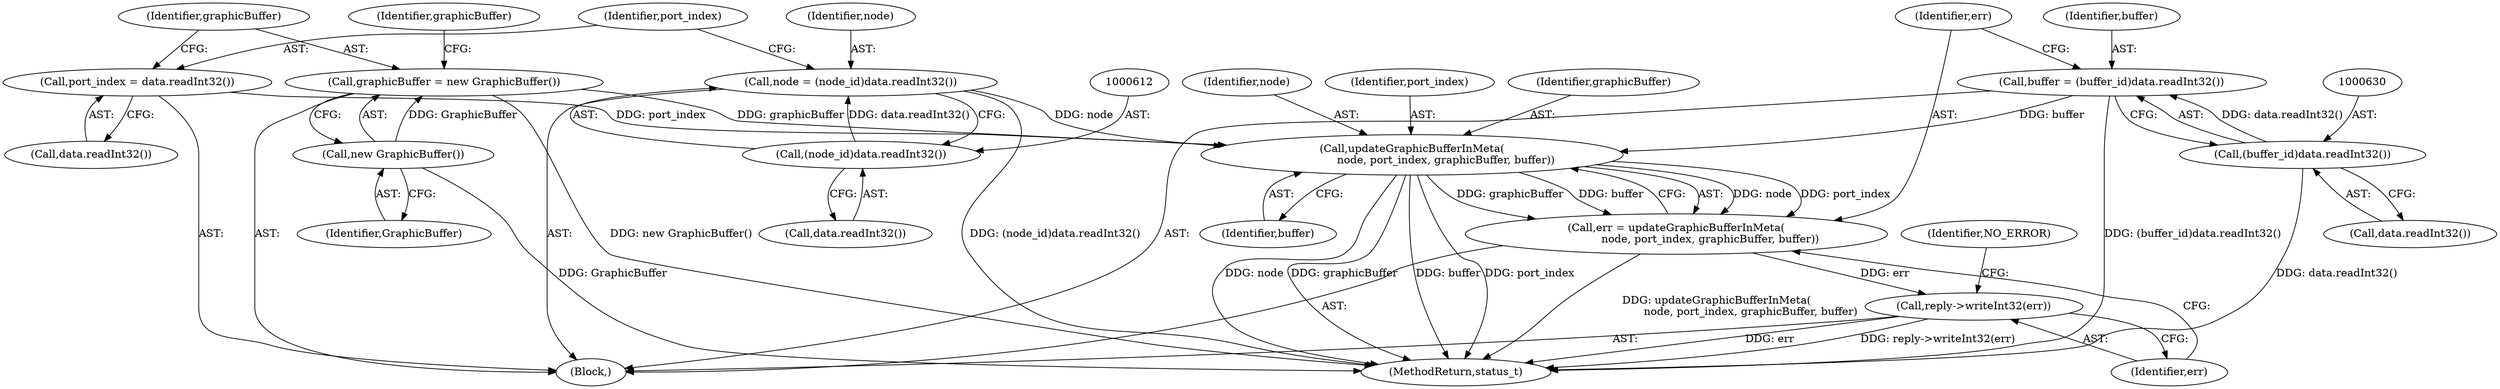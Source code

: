 digraph "0_Android_295c883fe3105b19bcd0f9e07d54c6b589fc5bff@API" {
"1000635" [label="(Call,updateGraphicBufferInMeta(\n                    node, port_index, graphicBuffer, buffer))"];
"1000609" [label="(Call,node = (node_id)data.readInt32())"];
"1000611" [label="(Call,(node_id)data.readInt32())"];
"1000615" [label="(Call,port_index = data.readInt32())"];
"1000619" [label="(Call,graphicBuffer = new GraphicBuffer())"];
"1000621" [label="(Call,new GraphicBuffer())"];
"1000627" [label="(Call,buffer = (buffer_id)data.readInt32())"];
"1000629" [label="(Call,(buffer_id)data.readInt32())"];
"1000633" [label="(Call,err = updateGraphicBufferInMeta(\n                    node, port_index, graphicBuffer, buffer))"];
"1000640" [label="(Call,reply->writeInt32(err))"];
"1000637" [label="(Identifier,port_index)"];
"1000616" [label="(Identifier,port_index)"];
"1000609" [label="(Call,node = (node_id)data.readInt32())"];
"1001214" [label="(MethodReturn,status_t)"];
"1000615" [label="(Call,port_index = data.readInt32())"];
"1000638" [label="(Identifier,graphicBuffer)"];
"1000603" [label="(Block,)"];
"1000633" [label="(Call,err = updateGraphicBufferInMeta(\n                    node, port_index, graphicBuffer, buffer))"];
"1000617" [label="(Call,data.readInt32())"];
"1000610" [label="(Identifier,node)"];
"1000625" [label="(Identifier,graphicBuffer)"];
"1000622" [label="(Identifier,GraphicBuffer)"];
"1000627" [label="(Call,buffer = (buffer_id)data.readInt32())"];
"1000636" [label="(Identifier,node)"];
"1000631" [label="(Call,data.readInt32())"];
"1000620" [label="(Identifier,graphicBuffer)"];
"1000628" [label="(Identifier,buffer)"];
"1000641" [label="(Identifier,err)"];
"1000635" [label="(Call,updateGraphicBufferInMeta(\n                    node, port_index, graphicBuffer, buffer))"];
"1000629" [label="(Call,(buffer_id)data.readInt32())"];
"1000619" [label="(Call,graphicBuffer = new GraphicBuffer())"];
"1000634" [label="(Identifier,err)"];
"1000643" [label="(Identifier,NO_ERROR)"];
"1000621" [label="(Call,new GraphicBuffer())"];
"1000639" [label="(Identifier,buffer)"];
"1000640" [label="(Call,reply->writeInt32(err))"];
"1000613" [label="(Call,data.readInt32())"];
"1000611" [label="(Call,(node_id)data.readInt32())"];
"1000635" -> "1000633"  [label="AST: "];
"1000635" -> "1000639"  [label="CFG: "];
"1000636" -> "1000635"  [label="AST: "];
"1000637" -> "1000635"  [label="AST: "];
"1000638" -> "1000635"  [label="AST: "];
"1000639" -> "1000635"  [label="AST: "];
"1000633" -> "1000635"  [label="CFG: "];
"1000635" -> "1001214"  [label="DDG: graphicBuffer"];
"1000635" -> "1001214"  [label="DDG: buffer"];
"1000635" -> "1001214"  [label="DDG: port_index"];
"1000635" -> "1001214"  [label="DDG: node"];
"1000635" -> "1000633"  [label="DDG: node"];
"1000635" -> "1000633"  [label="DDG: port_index"];
"1000635" -> "1000633"  [label="DDG: graphicBuffer"];
"1000635" -> "1000633"  [label="DDG: buffer"];
"1000609" -> "1000635"  [label="DDG: node"];
"1000615" -> "1000635"  [label="DDG: port_index"];
"1000619" -> "1000635"  [label="DDG: graphicBuffer"];
"1000627" -> "1000635"  [label="DDG: buffer"];
"1000609" -> "1000603"  [label="AST: "];
"1000609" -> "1000611"  [label="CFG: "];
"1000610" -> "1000609"  [label="AST: "];
"1000611" -> "1000609"  [label="AST: "];
"1000616" -> "1000609"  [label="CFG: "];
"1000609" -> "1001214"  [label="DDG: (node_id)data.readInt32()"];
"1000611" -> "1000609"  [label="DDG: data.readInt32()"];
"1000611" -> "1000613"  [label="CFG: "];
"1000612" -> "1000611"  [label="AST: "];
"1000613" -> "1000611"  [label="AST: "];
"1000615" -> "1000603"  [label="AST: "];
"1000615" -> "1000617"  [label="CFG: "];
"1000616" -> "1000615"  [label="AST: "];
"1000617" -> "1000615"  [label="AST: "];
"1000620" -> "1000615"  [label="CFG: "];
"1000619" -> "1000603"  [label="AST: "];
"1000619" -> "1000621"  [label="CFG: "];
"1000620" -> "1000619"  [label="AST: "];
"1000621" -> "1000619"  [label="AST: "];
"1000625" -> "1000619"  [label="CFG: "];
"1000619" -> "1001214"  [label="DDG: new GraphicBuffer()"];
"1000621" -> "1000619"  [label="DDG: GraphicBuffer"];
"1000621" -> "1000622"  [label="CFG: "];
"1000622" -> "1000621"  [label="AST: "];
"1000621" -> "1001214"  [label="DDG: GraphicBuffer"];
"1000627" -> "1000603"  [label="AST: "];
"1000627" -> "1000629"  [label="CFG: "];
"1000628" -> "1000627"  [label="AST: "];
"1000629" -> "1000627"  [label="AST: "];
"1000634" -> "1000627"  [label="CFG: "];
"1000627" -> "1001214"  [label="DDG: (buffer_id)data.readInt32()"];
"1000629" -> "1000627"  [label="DDG: data.readInt32()"];
"1000629" -> "1000631"  [label="CFG: "];
"1000630" -> "1000629"  [label="AST: "];
"1000631" -> "1000629"  [label="AST: "];
"1000629" -> "1001214"  [label="DDG: data.readInt32()"];
"1000633" -> "1000603"  [label="AST: "];
"1000634" -> "1000633"  [label="AST: "];
"1000641" -> "1000633"  [label="CFG: "];
"1000633" -> "1001214"  [label="DDG: updateGraphicBufferInMeta(\n                    node, port_index, graphicBuffer, buffer)"];
"1000633" -> "1000640"  [label="DDG: err"];
"1000640" -> "1000603"  [label="AST: "];
"1000640" -> "1000641"  [label="CFG: "];
"1000641" -> "1000640"  [label="AST: "];
"1000643" -> "1000640"  [label="CFG: "];
"1000640" -> "1001214"  [label="DDG: err"];
"1000640" -> "1001214"  [label="DDG: reply->writeInt32(err)"];
}
